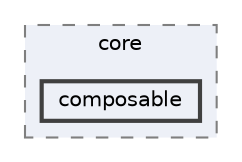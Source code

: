 digraph "include/core/composable"
{
 // LATEX_PDF_SIZE
  bgcolor="transparent";
  edge [fontname=Helvetica,fontsize=10,labelfontname=Helvetica,labelfontsize=10];
  node [fontname=Helvetica,fontsize=10,shape=box,height=0.2,width=0.4];
  compound=true
  subgraph clusterdir_3d69f64eaf81436fe2b22361382717e5 {
    graph [ bgcolor="#edf0f7", pencolor="grey50", label="core", fontname=Helvetica,fontsize=10 style="filled,dashed", URL="dir_3d69f64eaf81436fe2b22361382717e5.html",tooltip=""]
  dir_6b2ddec1aba11a295753fb12e4cb5fad [label="composable", fillcolor="#edf0f7", color="grey25", style="filled,bold", URL="dir_6b2ddec1aba11a295753fb12e4cb5fad.html",tooltip=""];
  }
}
